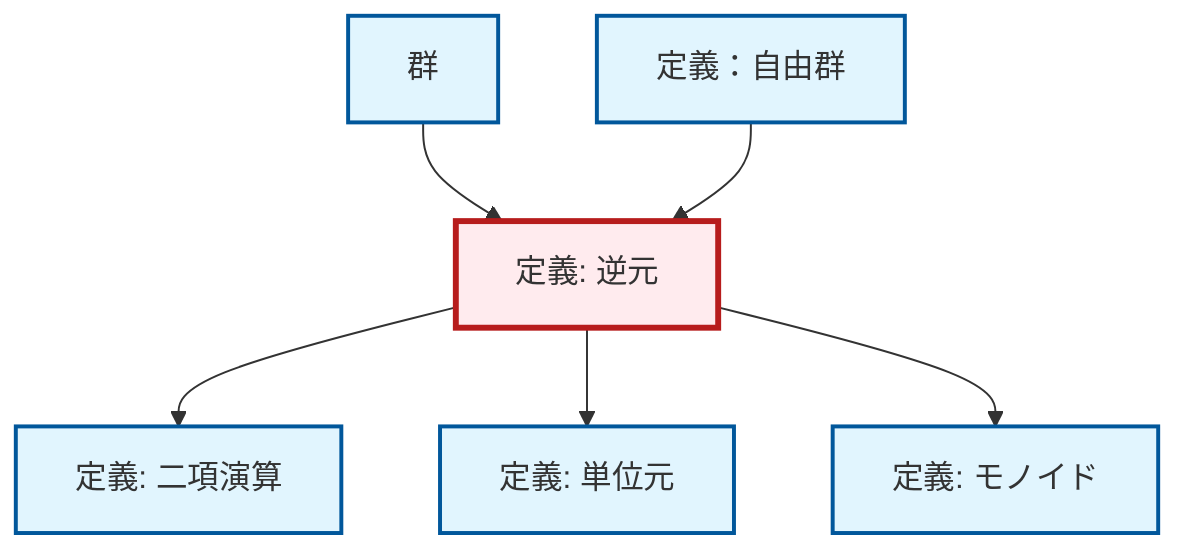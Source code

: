 graph TD
    classDef definition fill:#e1f5fe,stroke:#01579b,stroke-width:2px
    classDef theorem fill:#f3e5f5,stroke:#4a148c,stroke-width:2px
    classDef axiom fill:#fff3e0,stroke:#e65100,stroke-width:2px
    classDef example fill:#e8f5e9,stroke:#1b5e20,stroke-width:2px
    classDef current fill:#ffebee,stroke:#b71c1c,stroke-width:3px
    def-inverse-element["定義: 逆元"]:::definition
    def-identity-element["定義: 単位元"]:::definition
    def-group["群"]:::definition
    def-binary-operation["定義: 二項演算"]:::definition
    def-monoid["定義: モノイド"]:::definition
    def-free-group["定義：自由群"]:::definition
    def-group --> def-inverse-element
    def-inverse-element --> def-binary-operation
    def-inverse-element --> def-identity-element
    def-inverse-element --> def-monoid
    def-free-group --> def-inverse-element
    class def-inverse-element current